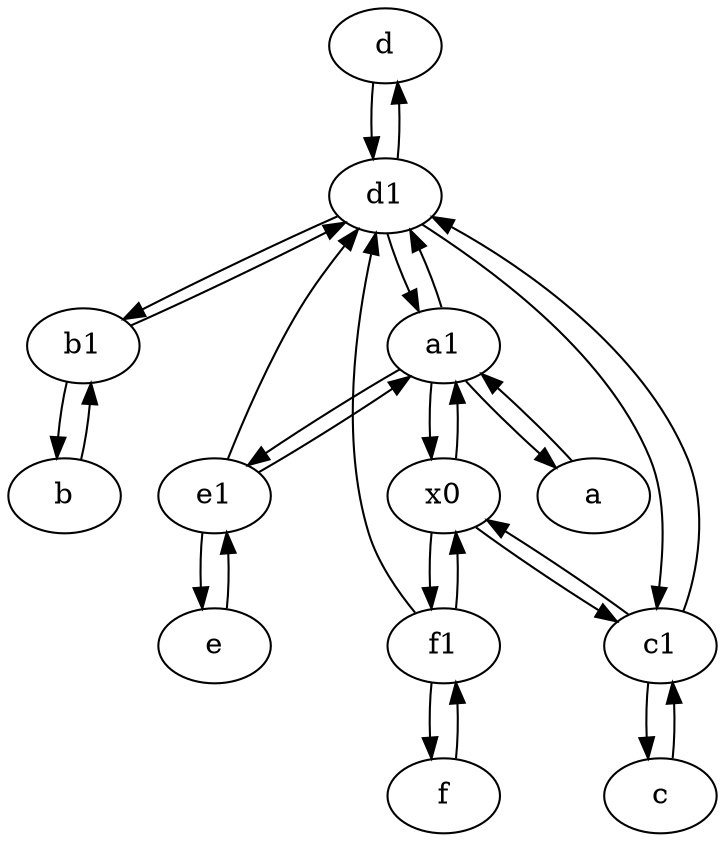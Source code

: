 digraph  {
	d [pos="20,30!"];
	b1 [pos="45,20!"];
	f1;
	x0;
	a [pos="40,10!"];
	e1 [pos="25,45!"];
	c [pos="20,10!"];
	c1 [pos="30,15!"];
	d1 [pos="25,30!"];
	a1 [pos="40,15!"];
	b [pos="50,20!"];
	e [pos="30,50!"];
	f [pos="15,45!"];
	b1 -> d1;
	x0 -> a1;
	b -> b1;
	a1 -> e1;
	d1 -> d;
	c1 -> c;
	c1 -> d1;
	c -> c1;
	f1 -> d1;
	f1 -> x0;
	b1 -> b;
	e1 -> a1;
	c1 -> x0;
	d1 -> b1;
	a1 -> a;
	a1 -> d1;
	d1 -> a1;
	e1 -> e;
	e -> e1;
	a -> a1;
	d1 -> c1;
	f1 -> f;
	x0 -> c1;
	a1 -> x0;
	d -> d1;
	f -> f1;
	e1 -> d1;
	x0 -> f1;

	}